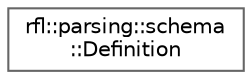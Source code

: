 digraph "类继承关系图"
{
 // LATEX_PDF_SIZE
  bgcolor="transparent";
  edge [fontname=Helvetica,fontsize=10,labelfontname=Helvetica,labelfontsize=10];
  node [fontname=Helvetica,fontsize=10,shape=box,height=0.2,width=0.4];
  rankdir="LR";
  Node0 [id="Node000000",label="rfl::parsing::schema\l::Definition",height=0.2,width=0.4,color="grey40", fillcolor="white", style="filled",URL="$structrfl_1_1parsing_1_1schema_1_1_definition.html",tooltip=" "];
}
